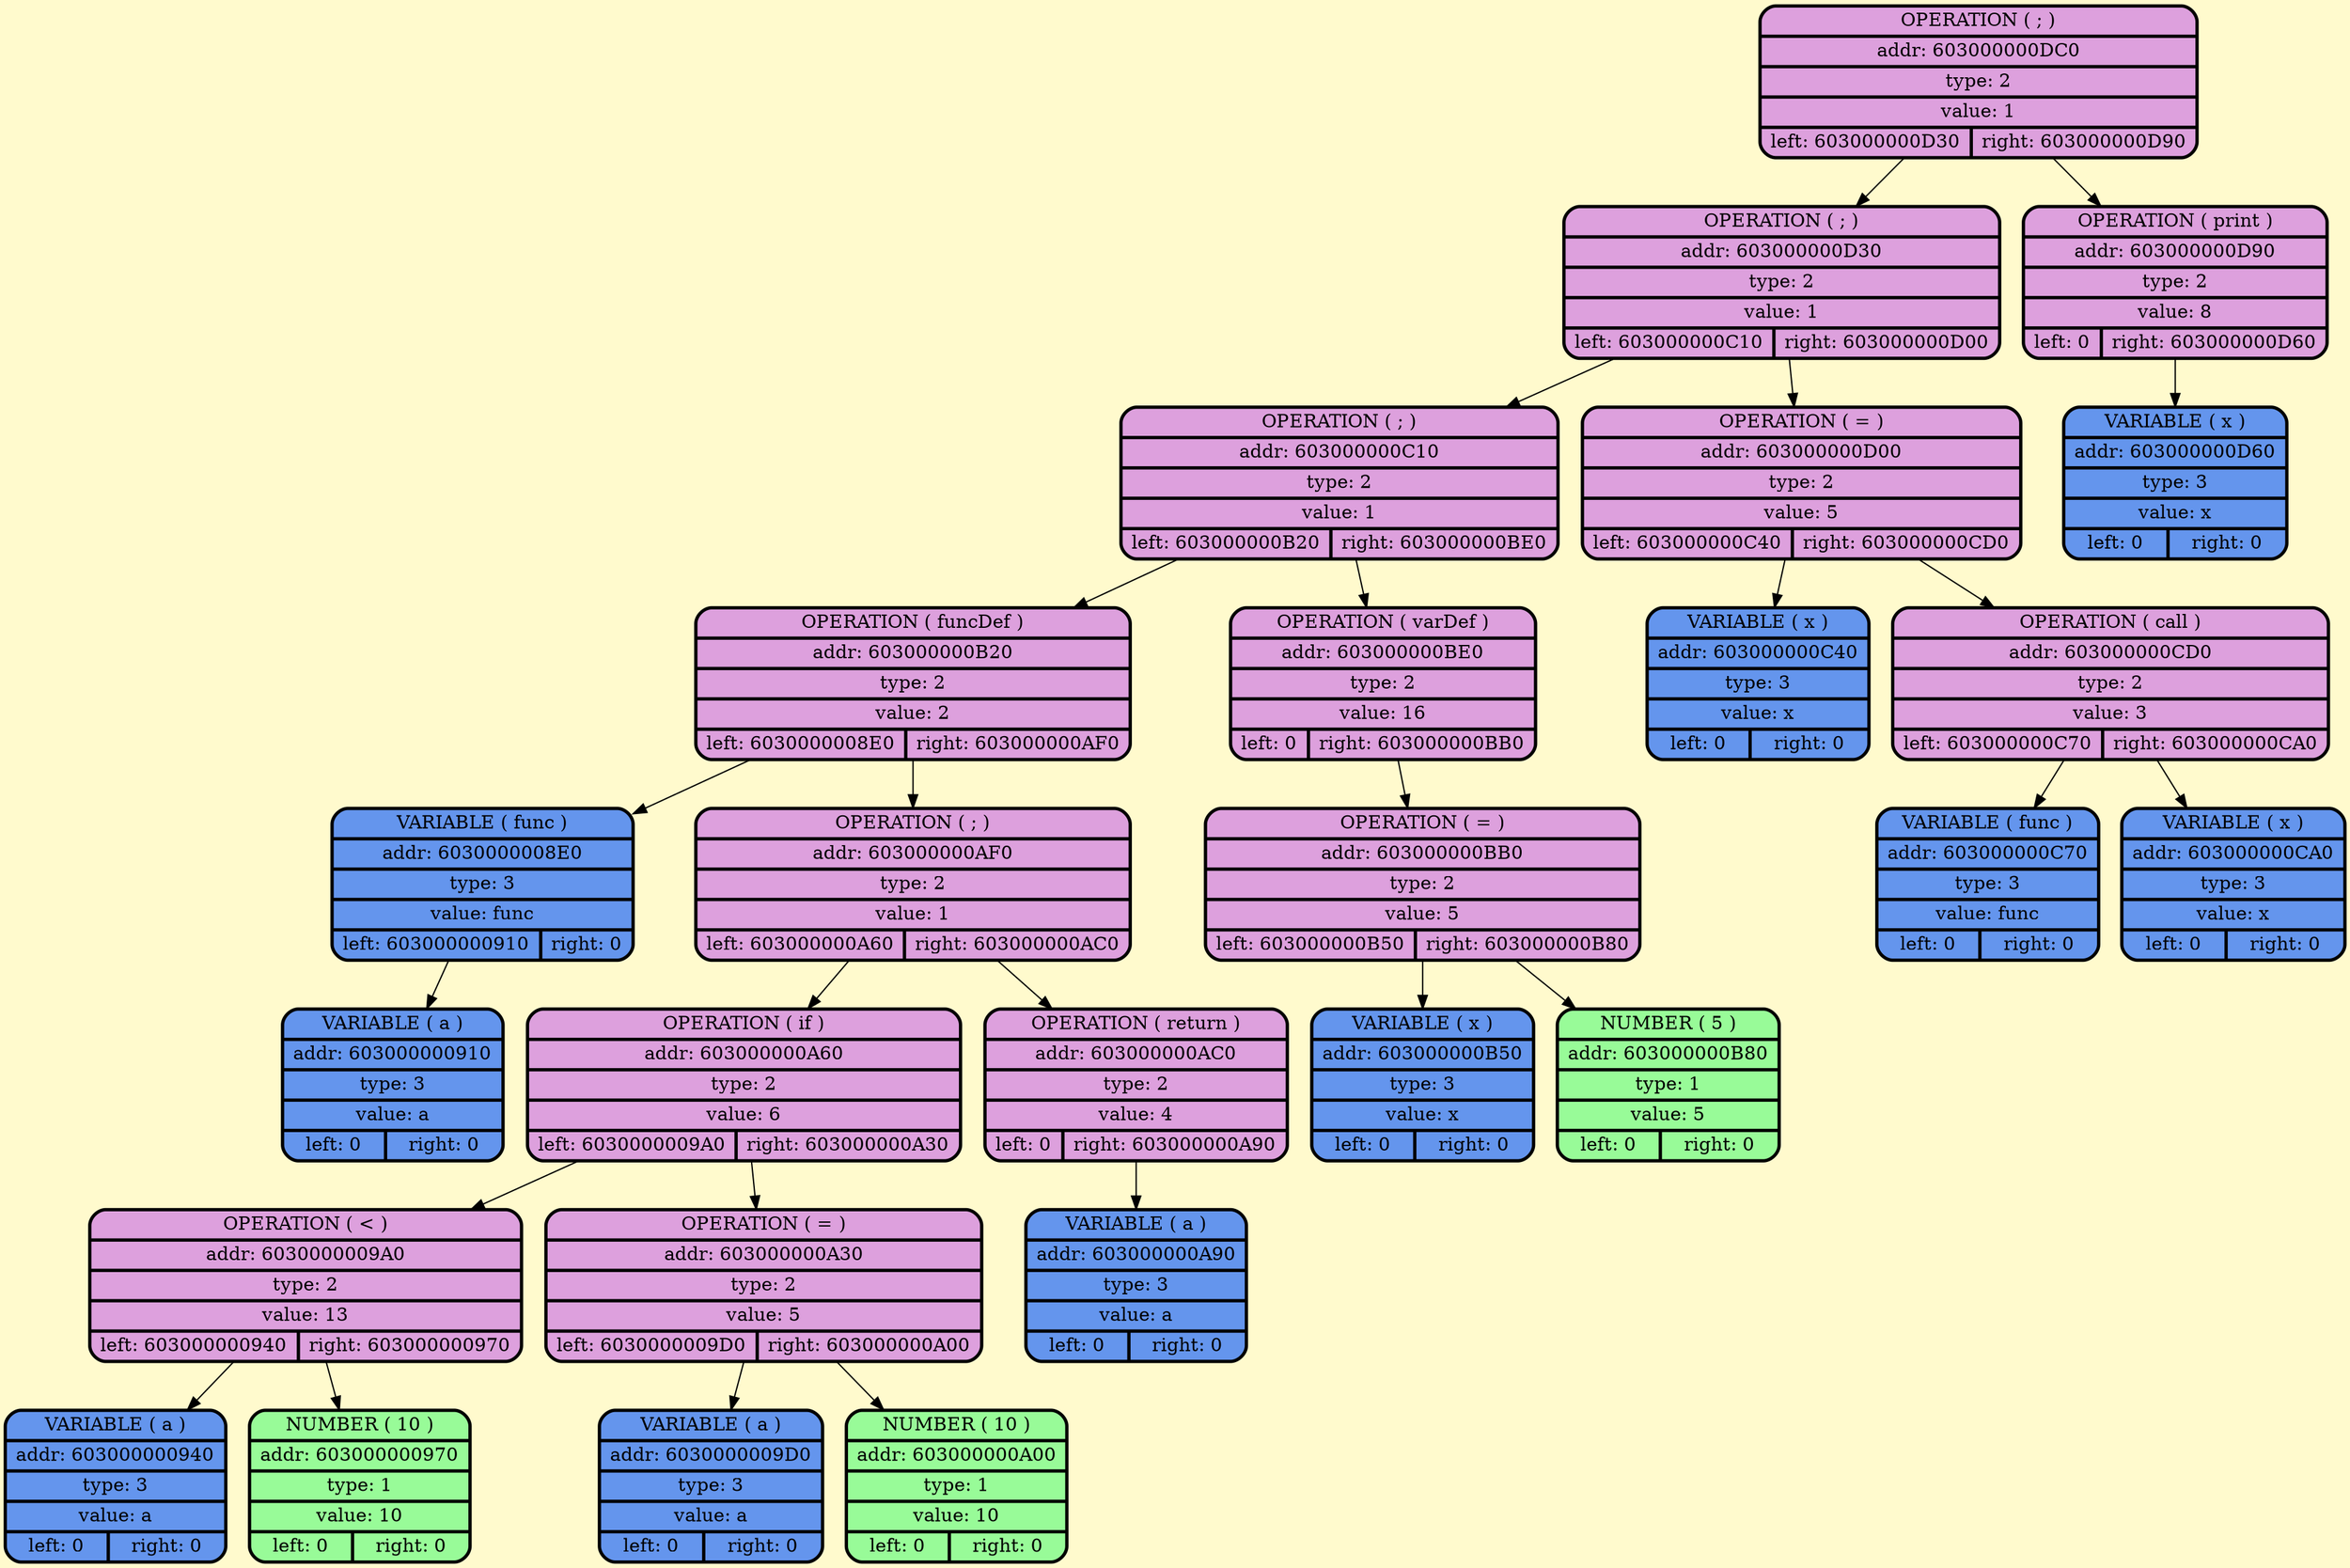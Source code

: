 digraph G {
    node [style=filled, fontcolor=darkblue, fillcolor=peachpuff, color="#252A34", penwidth=2.5];
    bgcolor="lemonchiffon";

node_0x603000000dc0 [shape=Mrecord; style = filled; fillcolor=plum; color = "#000000"; fontcolor = "#000000";label=" {OPERATION ( ; ) | addr: 603000000DC0 | type: 2 | value: 1 | {left: 603000000D30 | right: 603000000D90}} "];
node_0x603000000d30 [shape=Mrecord; style = filled; fillcolor=plum; color = "#000000"; fontcolor = "#000000";label=" {OPERATION ( ; ) | addr: 603000000D30 | type: 2 | value: 1 | {left: 603000000C10 | right: 603000000D00}} "];
node_0x603000000c10 [shape=Mrecord; style = filled; fillcolor=plum; color = "#000000"; fontcolor = "#000000";label=" {OPERATION ( ; ) | addr: 603000000C10 | type: 2 | value: 1 | {left: 603000000B20 | right: 603000000BE0}} "];
node_0x603000000b20 [shape=Mrecord; style = filled; fillcolor=plum; color = "#000000"; fontcolor = "#000000";label=" {OPERATION ( funcDef ) | addr: 603000000B20 | type: 2 | value: 2 | {left: 6030000008E0 | right: 603000000AF0}} "];
    node_0x6030000008e0 [shape=Mrecord; style = filled; fillcolor = cornflowerblue; color = "#000000"; fontcolor = "#000000";  label="  {VARIABLE ( func )| addr: 6030000008E0 | type: 3| value: func | {left: 603000000910 | right: 0}} "];
    node_0x603000000910 [shape=Mrecord; style = filled; fillcolor = cornflowerblue; color = "#000000"; fontcolor = "#000000";  label="  {VARIABLE ( a )| addr: 603000000910 | type: 3| value: a | {left: 0 | right: 0}} "];
node_0x603000000af0 [shape=Mrecord; style = filled; fillcolor=plum; color = "#000000"; fontcolor = "#000000";label=" {OPERATION ( ; ) | addr: 603000000AF0 | type: 2 | value: 1 | {left: 603000000A60 | right: 603000000AC0}} "];
node_0x603000000a60 [shape=Mrecord; style = filled; fillcolor=plum; color = "#000000"; fontcolor = "#000000";label=" {OPERATION ( if ) | addr: 603000000A60 | type: 2 | value: 6 | {left: 6030000009A0 | right: 603000000A30}} "];
node_0x6030000009a0 [shape=Mrecord; style = filled; fillcolor=plum; color = "#000000"; fontcolor = "#000000";label=" {OPERATION ( \< ) | addr: 6030000009A0 | type: 2 | value: 13 | {left: 603000000940 | right: 603000000970}} "];
    node_0x603000000940 [shape=Mrecord; style = filled; fillcolor = cornflowerblue; color = "#000000"; fontcolor = "#000000";  label="  {VARIABLE ( a )| addr: 603000000940 | type: 3| value: a | {left: 0 | right: 0}} "];
    node_0x603000000970 [shape=Mrecord; style = filled; fillcolor = palegreen; color = "#000000"; fontcolor = "#000000";  label="  {NUMBER ( 10 )| addr: 603000000970 | type: 1| value: 10 | {left: 0 | right: 0}} "];
node_0x603000000a30 [shape=Mrecord; style = filled; fillcolor=plum; color = "#000000"; fontcolor = "#000000";label=" {OPERATION ( = ) | addr: 603000000A30 | type: 2 | value: 5 | {left: 6030000009D0 | right: 603000000A00}} "];
    node_0x6030000009d0 [shape=Mrecord; style = filled; fillcolor = cornflowerblue; color = "#000000"; fontcolor = "#000000";  label="  {VARIABLE ( a )| addr: 6030000009D0 | type: 3| value: a | {left: 0 | right: 0}} "];
    node_0x603000000a00 [shape=Mrecord; style = filled; fillcolor = palegreen; color = "#000000"; fontcolor = "#000000";  label="  {NUMBER ( 10 )| addr: 603000000A00 | type: 1| value: 10 | {left: 0 | right: 0}} "];
node_0x603000000ac0 [shape=Mrecord; style = filled; fillcolor=plum; color = "#000000"; fontcolor = "#000000";label=" {OPERATION ( return ) | addr: 603000000AC0 | type: 2 | value: 4 | {left: 0 | right: 603000000A90}} "];
    node_0x603000000a90 [shape=Mrecord; style = filled; fillcolor = cornflowerblue; color = "#000000"; fontcolor = "#000000";  label="  {VARIABLE ( a )| addr: 603000000A90 | type: 3| value: a | {left: 0 | right: 0}} "];
node_0x603000000be0 [shape=Mrecord; style = filled; fillcolor=plum; color = "#000000"; fontcolor = "#000000";label=" {OPERATION ( varDef ) | addr: 603000000BE0 | type: 2 | value: 16 | {left: 0 | right: 603000000BB0}} "];
node_0x603000000bb0 [shape=Mrecord; style = filled; fillcolor=plum; color = "#000000"; fontcolor = "#000000";label=" {OPERATION ( = ) | addr: 603000000BB0 | type: 2 | value: 5 | {left: 603000000B50 | right: 603000000B80}} "];
    node_0x603000000b50 [shape=Mrecord; style = filled; fillcolor = cornflowerblue; color = "#000000"; fontcolor = "#000000";  label="  {VARIABLE ( x )| addr: 603000000B50 | type: 3| value: x | {left: 0 | right: 0}} "];
    node_0x603000000b80 [shape=Mrecord; style = filled; fillcolor = palegreen; color = "#000000"; fontcolor = "#000000";  label="  {NUMBER ( 5 )| addr: 603000000B80 | type: 1| value: 5 | {left: 0 | right: 0}} "];
node_0x603000000d00 [shape=Mrecord; style = filled; fillcolor=plum; color = "#000000"; fontcolor = "#000000";label=" {OPERATION ( = ) | addr: 603000000D00 | type: 2 | value: 5 | {left: 603000000C40 | right: 603000000CD0}} "];
    node_0x603000000c40 [shape=Mrecord; style = filled; fillcolor = cornflowerblue; color = "#000000"; fontcolor = "#000000";  label="  {VARIABLE ( x )| addr: 603000000C40 | type: 3| value: x | {left: 0 | right: 0}} "];
node_0x603000000cd0 [shape=Mrecord; style = filled; fillcolor=plum; color = "#000000"; fontcolor = "#000000";label=" {OPERATION ( call ) | addr: 603000000CD0 | type: 2 | value: 3 | {left: 603000000C70 | right: 603000000CA0}} "];
    node_0x603000000c70 [shape=Mrecord; style = filled; fillcolor = cornflowerblue; color = "#000000"; fontcolor = "#000000";  label="  {VARIABLE ( func )| addr: 603000000C70 | type: 3| value: func | {left: 0 | right: 0}} "];
    node_0x603000000ca0 [shape=Mrecord; style = filled; fillcolor = cornflowerblue; color = "#000000"; fontcolor = "#000000";  label="  {VARIABLE ( x )| addr: 603000000CA0 | type: 3| value: x | {left: 0 | right: 0}} "];
node_0x603000000d90 [shape=Mrecord; style = filled; fillcolor=plum; color = "#000000"; fontcolor = "#000000";label=" {OPERATION ( print ) | addr: 603000000D90 | type: 2 | value: 8 | {left: 0 | right: 603000000D60}} "];
    node_0x603000000d60 [shape=Mrecord; style = filled; fillcolor = cornflowerblue; color = "#000000"; fontcolor = "#000000";  label="  {VARIABLE ( x )| addr: 603000000D60 | type: 3| value: x | {left: 0 | right: 0}} "];
    node_0x603000000dc0 -> node_0x603000000d30;
    node_0x603000000d30 -> node_0x603000000c10;
    node_0x603000000c10 -> node_0x603000000b20;
    node_0x603000000b20 -> node_0x6030000008e0;
    node_0x6030000008e0 -> node_0x603000000910;
    node_0x603000000b20 -> node_0x603000000af0;
    node_0x603000000af0 -> node_0x603000000a60;
    node_0x603000000a60 -> node_0x6030000009a0;
    node_0x6030000009a0 -> node_0x603000000940;
    node_0x6030000009a0 -> node_0x603000000970;
    node_0x603000000a60 -> node_0x603000000a30;
    node_0x603000000a30 -> node_0x6030000009d0;
    node_0x603000000a30 -> node_0x603000000a00;
    node_0x603000000af0 -> node_0x603000000ac0;
    node_0x603000000ac0 -> node_0x603000000a90;
    node_0x603000000c10 -> node_0x603000000be0;
    node_0x603000000be0 -> node_0x603000000bb0;
    node_0x603000000bb0 -> node_0x603000000b50;
    node_0x603000000bb0 -> node_0x603000000b80;
    node_0x603000000d30 -> node_0x603000000d00;
    node_0x603000000d00 -> node_0x603000000c40;
    node_0x603000000d00 -> node_0x603000000cd0;
    node_0x603000000cd0 -> node_0x603000000c70;
    node_0x603000000cd0 -> node_0x603000000ca0;
    node_0x603000000dc0 -> node_0x603000000d90;
    node_0x603000000d90 -> node_0x603000000d60;
}
